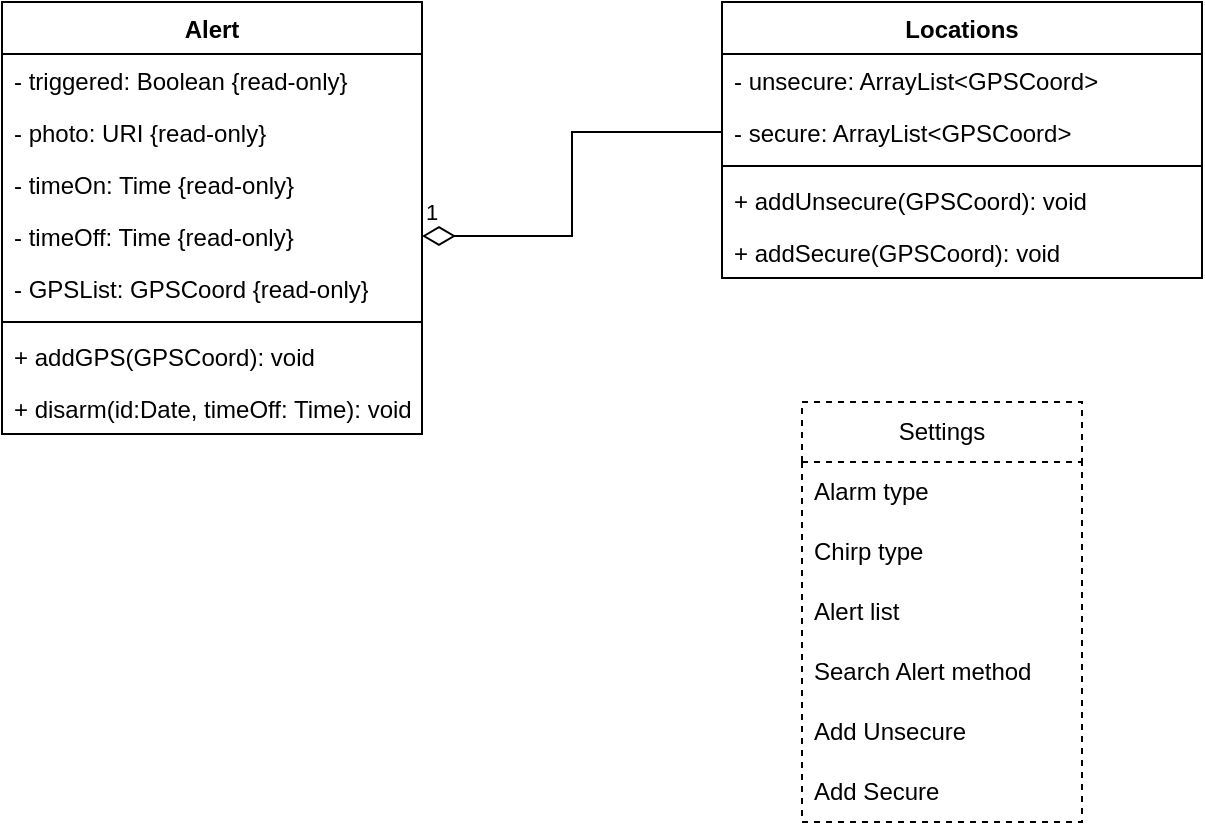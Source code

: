 <mxfile version="24.0.4" type="device">
  <diagram name="Page-1" id="htAdSNcWlhiPEnMqPCJC">
    <mxGraphModel dx="884" dy="608" grid="1" gridSize="10" guides="1" tooltips="1" connect="1" arrows="1" fold="1" page="1" pageScale="1" pageWidth="850" pageHeight="1100" math="0" shadow="0">
      <root>
        <mxCell id="0" />
        <mxCell id="1" parent="0" />
        <mxCell id="QO3o60luh7Fnf20lb6pL-1" value="Alert" style="swimlane;fontStyle=1;align=center;verticalAlign=top;childLayout=stackLayout;horizontal=1;startSize=26;horizontalStack=0;resizeParent=1;resizeParentMax=0;resizeLast=0;collapsible=1;marginBottom=0;whiteSpace=wrap;html=1;" parent="1" vertex="1">
          <mxGeometry x="120" y="80" width="210" height="216" as="geometry" />
        </mxCell>
        <mxCell id="QO3o60luh7Fnf20lb6pL-12" value="- triggered: Boolean {read-only}" style="text;strokeColor=none;fillColor=none;align=left;verticalAlign=top;spacingLeft=4;spacingRight=4;overflow=hidden;rotatable=0;points=[[0,0.5],[1,0.5]];portConstraint=eastwest;whiteSpace=wrap;html=1;" parent="QO3o60luh7Fnf20lb6pL-1" vertex="1">
          <mxGeometry y="26" width="210" height="26" as="geometry" />
        </mxCell>
        <mxCell id="QO3o60luh7Fnf20lb6pL-13" value="- photo: URI {read-only}" style="text;strokeColor=none;fillColor=none;align=left;verticalAlign=top;spacingLeft=4;spacingRight=4;overflow=hidden;rotatable=0;points=[[0,0.5],[1,0.5]];portConstraint=eastwest;whiteSpace=wrap;html=1;" parent="QO3o60luh7Fnf20lb6pL-1" vertex="1">
          <mxGeometry y="52" width="210" height="26" as="geometry" />
        </mxCell>
        <mxCell id="QO3o60luh7Fnf20lb6pL-2" value="- timeOn: Time {read-only}" style="text;strokeColor=none;fillColor=none;align=left;verticalAlign=top;spacingLeft=4;spacingRight=4;overflow=hidden;rotatable=0;points=[[0,0.5],[1,0.5]];portConstraint=eastwest;whiteSpace=wrap;html=1;" parent="QO3o60luh7Fnf20lb6pL-1" vertex="1">
          <mxGeometry y="78" width="210" height="26" as="geometry" />
        </mxCell>
        <mxCell id="QO3o60luh7Fnf20lb6pL-11" value="- timeOff: Time {read-only}" style="text;strokeColor=none;fillColor=none;align=left;verticalAlign=top;spacingLeft=4;spacingRight=4;overflow=hidden;rotatable=0;points=[[0,0.5],[1,0.5]];portConstraint=eastwest;whiteSpace=wrap;html=1;" parent="QO3o60luh7Fnf20lb6pL-1" vertex="1">
          <mxGeometry y="104" width="210" height="26" as="geometry" />
        </mxCell>
        <mxCell id="g78hevzDiGQzAzcVHnX2-24" value="- GPSList: GPSCoord {read-only}" style="text;strokeColor=none;fillColor=none;align=left;verticalAlign=top;spacingLeft=4;spacingRight=4;overflow=hidden;rotatable=0;points=[[0,0.5],[1,0.5]];portConstraint=eastwest;whiteSpace=wrap;html=1;" parent="QO3o60luh7Fnf20lb6pL-1" vertex="1">
          <mxGeometry y="130" width="210" height="26" as="geometry" />
        </mxCell>
        <mxCell id="QO3o60luh7Fnf20lb6pL-3" value="" style="line;strokeWidth=1;fillColor=none;align=left;verticalAlign=middle;spacingTop=-1;spacingLeft=3;spacingRight=3;rotatable=0;labelPosition=right;points=[];portConstraint=eastwest;strokeColor=inherit;" parent="QO3o60luh7Fnf20lb6pL-1" vertex="1">
          <mxGeometry y="156" width="210" height="8" as="geometry" />
        </mxCell>
        <mxCell id="QO3o60luh7Fnf20lb6pL-4" value="+ addGPS(GPSCoord): void" style="text;strokeColor=none;fillColor=none;align=left;verticalAlign=top;spacingLeft=4;spacingRight=4;overflow=hidden;rotatable=0;points=[[0,0.5],[1,0.5]];portConstraint=eastwest;whiteSpace=wrap;html=1;" parent="QO3o60luh7Fnf20lb6pL-1" vertex="1">
          <mxGeometry y="164" width="210" height="26" as="geometry" />
        </mxCell>
        <mxCell id="JbfR-_CshwhSvyDO_35e-1" value="+ disarm(id:Date, timeOff: Time): void" style="text;strokeColor=none;fillColor=none;align=left;verticalAlign=top;spacingLeft=4;spacingRight=4;overflow=hidden;rotatable=0;points=[[0,0.5],[1,0.5]];portConstraint=eastwest;whiteSpace=wrap;html=1;" parent="QO3o60luh7Fnf20lb6pL-1" vertex="1">
          <mxGeometry y="190" width="210" height="26" as="geometry" />
        </mxCell>
        <mxCell id="g78hevzDiGQzAzcVHnX2-1" value="Locations" style="swimlane;fontStyle=1;align=center;verticalAlign=top;childLayout=stackLayout;horizontal=1;startSize=26;horizontalStack=0;resizeParent=1;resizeParentMax=0;resizeLast=0;collapsible=1;marginBottom=0;whiteSpace=wrap;html=1;" parent="1" vertex="1">
          <mxGeometry x="480" y="80" width="240" height="138" as="geometry" />
        </mxCell>
        <mxCell id="g78hevzDiGQzAzcVHnX2-2" value="- unsecure: ArrayList&amp;lt;GPSCoord&amp;gt;" style="text;strokeColor=none;fillColor=none;align=left;verticalAlign=top;spacingLeft=4;spacingRight=4;overflow=hidden;rotatable=0;points=[[0,0.5],[1,0.5]];portConstraint=eastwest;whiteSpace=wrap;html=1;" parent="g78hevzDiGQzAzcVHnX2-1" vertex="1">
          <mxGeometry y="26" width="240" height="26" as="geometry" />
        </mxCell>
        <mxCell id="g78hevzDiGQzAzcVHnX2-9" value="- secure: ArrayList&amp;lt;GPSCoord&amp;gt;" style="text;strokeColor=none;fillColor=none;align=left;verticalAlign=top;spacingLeft=4;spacingRight=4;overflow=hidden;rotatable=0;points=[[0,0.5],[1,0.5]];portConstraint=eastwest;whiteSpace=wrap;html=1;" parent="g78hevzDiGQzAzcVHnX2-1" vertex="1">
          <mxGeometry y="52" width="240" height="26" as="geometry" />
        </mxCell>
        <mxCell id="g78hevzDiGQzAzcVHnX2-3" value="" style="line;strokeWidth=1;fillColor=none;align=left;verticalAlign=middle;spacingTop=-1;spacingLeft=3;spacingRight=3;rotatable=0;labelPosition=right;points=[];portConstraint=eastwest;strokeColor=inherit;" parent="g78hevzDiGQzAzcVHnX2-1" vertex="1">
          <mxGeometry y="78" width="240" height="8" as="geometry" />
        </mxCell>
        <mxCell id="g78hevzDiGQzAzcVHnX2-4" value="+ addUnsecure(GPSCoord): void" style="text;strokeColor=none;fillColor=none;align=left;verticalAlign=top;spacingLeft=4;spacingRight=4;overflow=hidden;rotatable=0;points=[[0,0.5],[1,0.5]];portConstraint=eastwest;whiteSpace=wrap;html=1;" parent="g78hevzDiGQzAzcVHnX2-1" vertex="1">
          <mxGeometry y="86" width="240" height="26" as="geometry" />
        </mxCell>
        <mxCell id="g78hevzDiGQzAzcVHnX2-10" value="+ addSecure(GPSCoord): void" style="text;strokeColor=none;fillColor=none;align=left;verticalAlign=top;spacingLeft=4;spacingRight=4;overflow=hidden;rotatable=0;points=[[0,0.5],[1,0.5]];portConstraint=eastwest;whiteSpace=wrap;html=1;" parent="g78hevzDiGQzAzcVHnX2-1" vertex="1">
          <mxGeometry y="112" width="240" height="26" as="geometry" />
        </mxCell>
        <mxCell id="g78hevzDiGQzAzcVHnX2-18" value="Settings" style="swimlane;fontStyle=0;childLayout=stackLayout;horizontal=1;startSize=30;horizontalStack=0;resizeParent=1;resizeParentMax=0;resizeLast=0;collapsible=1;marginBottom=0;whiteSpace=wrap;html=1;dashed=1;" parent="1" vertex="1">
          <mxGeometry x="520" y="280" width="140" height="210" as="geometry" />
        </mxCell>
        <mxCell id="g78hevzDiGQzAzcVHnX2-19" value="Alarm type" style="text;strokeColor=none;fillColor=none;align=left;verticalAlign=middle;spacingLeft=4;spacingRight=4;overflow=hidden;points=[[0,0.5],[1,0.5]];portConstraint=eastwest;rotatable=0;whiteSpace=wrap;html=1;" parent="g78hevzDiGQzAzcVHnX2-18" vertex="1">
          <mxGeometry y="30" width="140" height="30" as="geometry" />
        </mxCell>
        <mxCell id="g78hevzDiGQzAzcVHnX2-20" value="Chirp type" style="text;strokeColor=none;fillColor=none;align=left;verticalAlign=middle;spacingLeft=4;spacingRight=4;overflow=hidden;points=[[0,0.5],[1,0.5]];portConstraint=eastwest;rotatable=0;whiteSpace=wrap;html=1;" parent="g78hevzDiGQzAzcVHnX2-18" vertex="1">
          <mxGeometry y="60" width="140" height="30" as="geometry" />
        </mxCell>
        <mxCell id="g78hevzDiGQzAzcVHnX2-21" value="Alert list" style="text;strokeColor=none;fillColor=none;align=left;verticalAlign=middle;spacingLeft=4;spacingRight=4;overflow=hidden;points=[[0,0.5],[1,0.5]];portConstraint=eastwest;rotatable=0;whiteSpace=wrap;html=1;" parent="g78hevzDiGQzAzcVHnX2-18" vertex="1">
          <mxGeometry y="90" width="140" height="30" as="geometry" />
        </mxCell>
        <mxCell id="g78hevzDiGQzAzcVHnX2-25" value="Search Alert method" style="text;strokeColor=none;fillColor=none;align=left;verticalAlign=middle;spacingLeft=4;spacingRight=4;overflow=hidden;points=[[0,0.5],[1,0.5]];portConstraint=eastwest;rotatable=0;whiteSpace=wrap;html=1;" parent="g78hevzDiGQzAzcVHnX2-18" vertex="1">
          <mxGeometry y="120" width="140" height="30" as="geometry" />
        </mxCell>
        <mxCell id="g78hevzDiGQzAzcVHnX2-26" value="Add Unsecure" style="text;strokeColor=none;fillColor=none;align=left;verticalAlign=middle;spacingLeft=4;spacingRight=4;overflow=hidden;points=[[0,0.5],[1,0.5]];portConstraint=eastwest;rotatable=0;whiteSpace=wrap;html=1;" parent="g78hevzDiGQzAzcVHnX2-18" vertex="1">
          <mxGeometry y="150" width="140" height="30" as="geometry" />
        </mxCell>
        <mxCell id="g78hevzDiGQzAzcVHnX2-27" value="Add Secure" style="text;strokeColor=none;fillColor=none;align=left;verticalAlign=middle;spacingLeft=4;spacingRight=4;overflow=hidden;points=[[0,0.5],[1,0.5]];portConstraint=eastwest;rotatable=0;whiteSpace=wrap;html=1;" parent="g78hevzDiGQzAzcVHnX2-18" vertex="1">
          <mxGeometry y="180" width="140" height="30" as="geometry" />
        </mxCell>
        <mxCell id="1s-aCqMwR1KpmT8C1jer-1" value="1" style="endArrow=none;html=1;endSize=12;startArrow=diamondThin;startSize=14;startFill=0;edgeStyle=orthogonalEdgeStyle;align=left;verticalAlign=bottom;rounded=0;exitX=1;exitY=0.5;exitDx=0;exitDy=0;entryX=0;entryY=0.5;entryDx=0;entryDy=0;endFill=0;" edge="1" parent="1" source="QO3o60luh7Fnf20lb6pL-11" target="g78hevzDiGQzAzcVHnX2-9">
          <mxGeometry x="-1" y="3" relative="1" as="geometry">
            <mxPoint x="345" y="187.5" as="sourcePoint" />
            <mxPoint x="505" y="187.5" as="targetPoint" />
          </mxGeometry>
        </mxCell>
      </root>
    </mxGraphModel>
  </diagram>
</mxfile>
